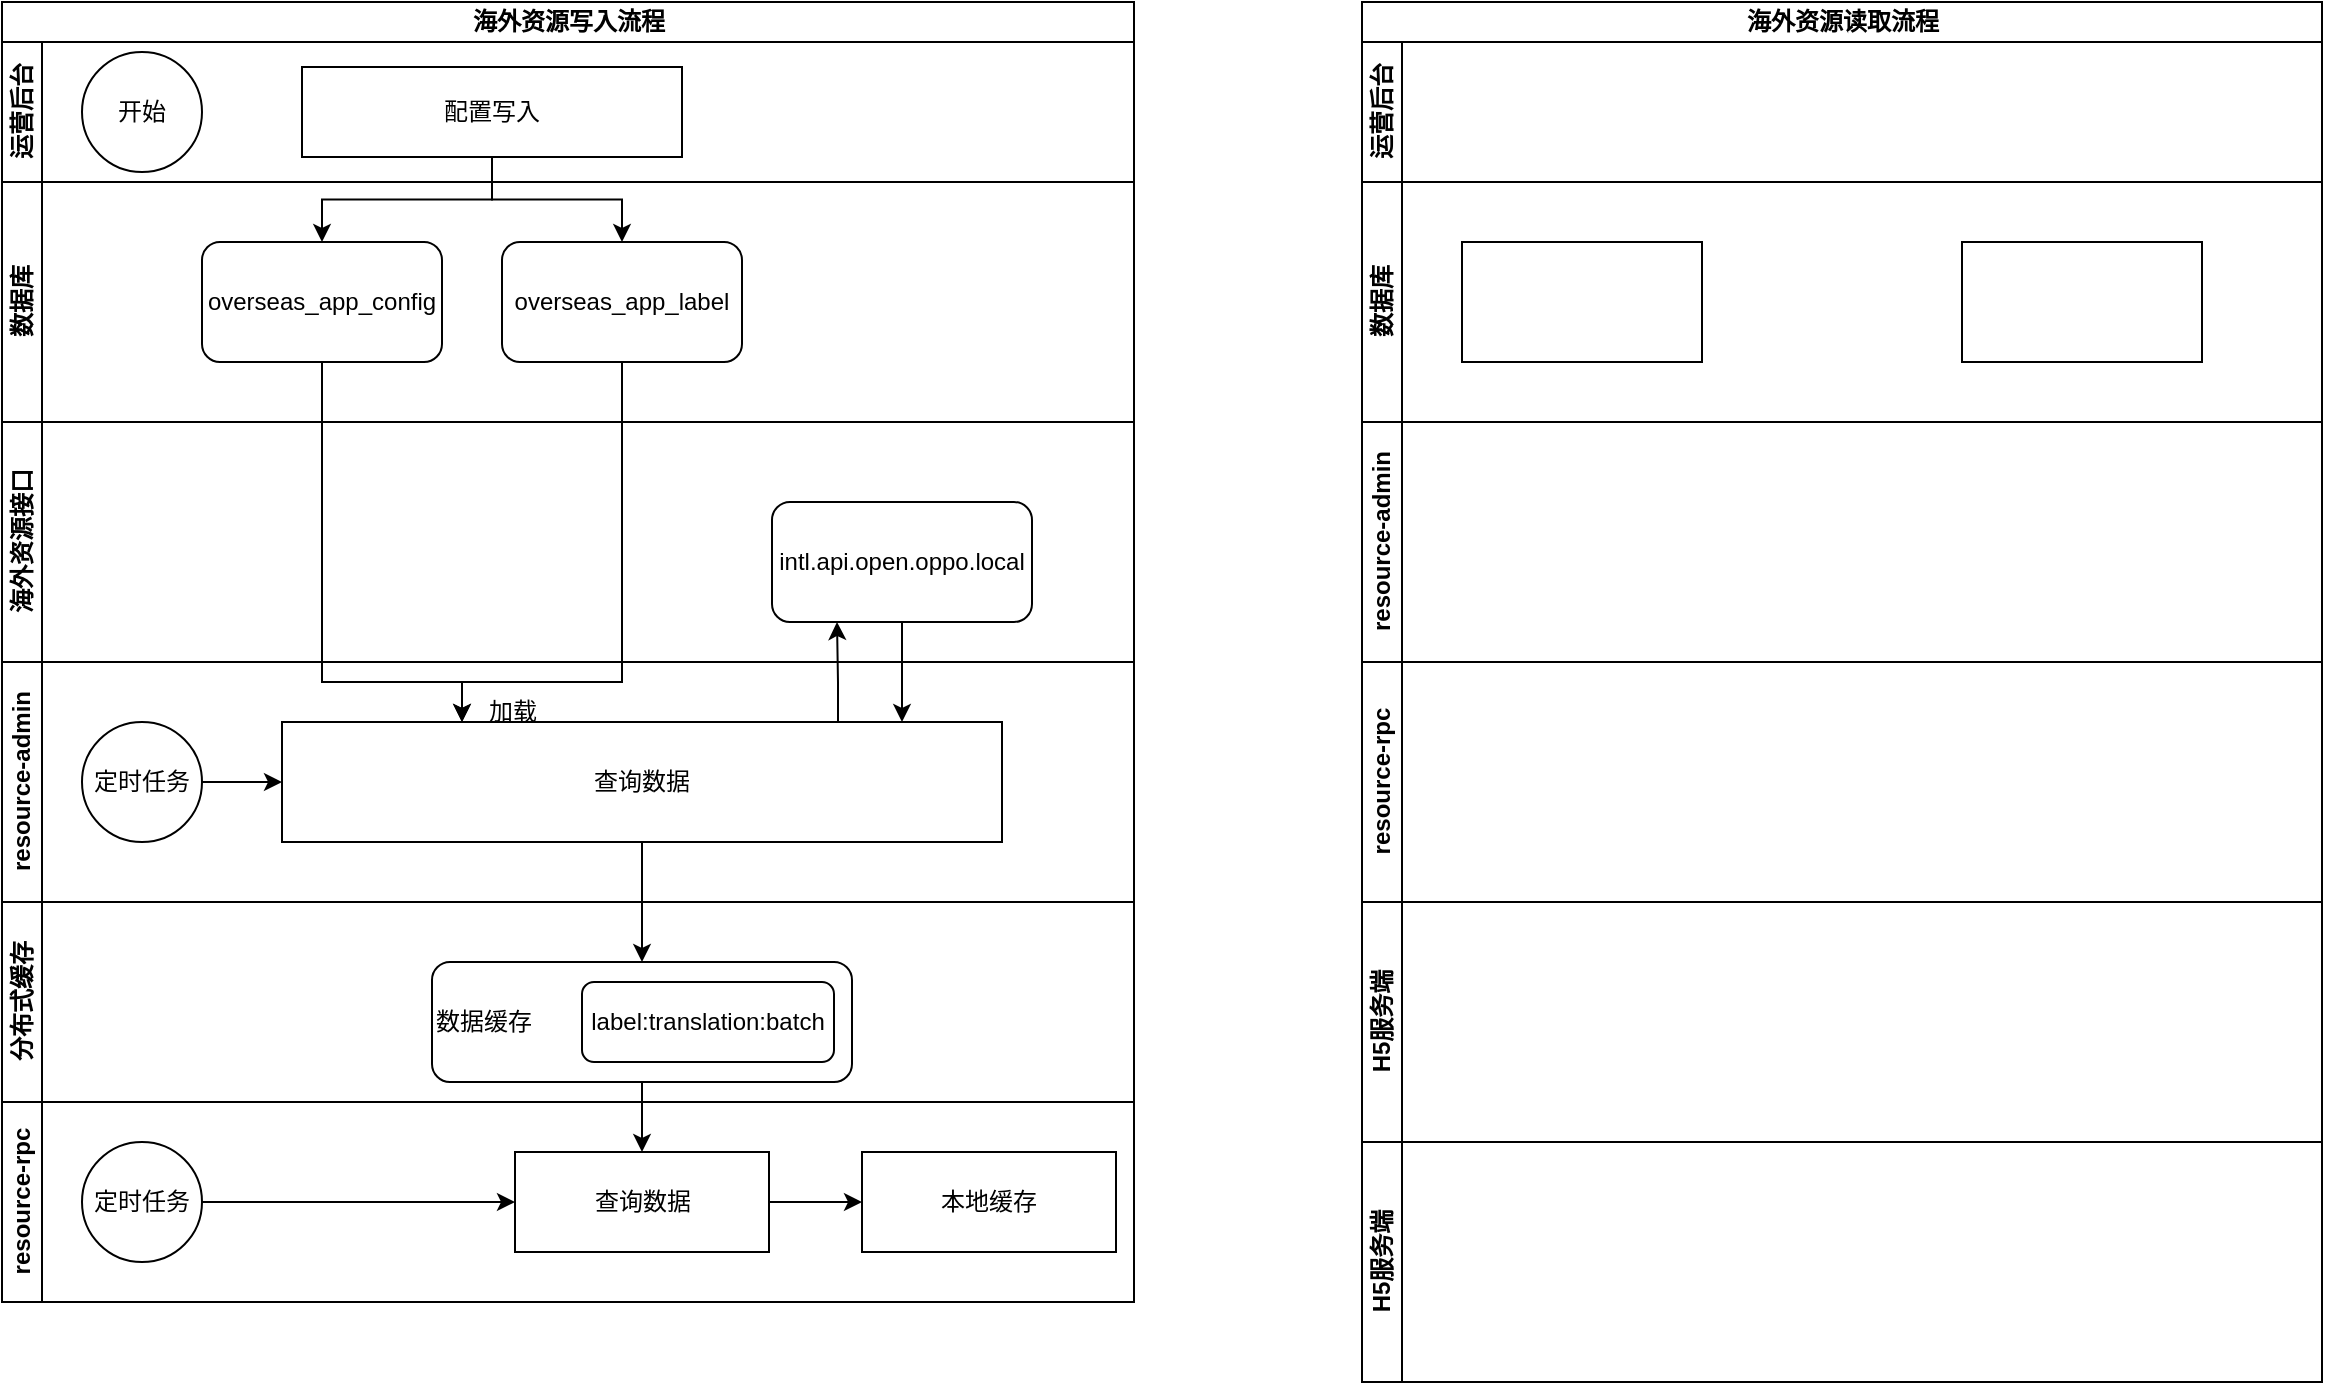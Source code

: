 <mxfile version="21.8.2" type="github">
  <diagram name="第 1 页" id="R1pX3bboMI2ceJxk94YC">
    <mxGraphModel dx="219" dy="115" grid="1" gridSize="10" guides="1" tooltips="1" connect="1" arrows="1" fold="1" page="1" pageScale="1" pageWidth="827" pageHeight="1169" math="0" shadow="0">
      <root>
        <mxCell id="0" />
        <mxCell id="1" parent="0" />
        <mxCell id="YkHYq3g6I9ERcJjr3e46-13" value="海外资源写入流程" style="swimlane;childLayout=stackLayout;resizeParent=1;resizeParentMax=0;horizontal=1;startSize=20;horizontalStack=0;html=1;" vertex="1" parent="1">
          <mxGeometry x="90" y="740" width="566" height="650" as="geometry" />
        </mxCell>
        <mxCell id="YkHYq3g6I9ERcJjr3e46-14" value="运营后台" style="swimlane;startSize=20;horizontal=0;html=1;" vertex="1" parent="YkHYq3g6I9ERcJjr3e46-13">
          <mxGeometry y="20" width="566" height="70" as="geometry" />
        </mxCell>
        <mxCell id="YkHYq3g6I9ERcJjr3e46-66" value="开始" style="ellipse;whiteSpace=wrap;html=1;" vertex="1" parent="YkHYq3g6I9ERcJjr3e46-14">
          <mxGeometry x="40" y="5" width="60" height="60" as="geometry" />
        </mxCell>
        <mxCell id="YkHYq3g6I9ERcJjr3e46-67" value="配置写入" style="whiteSpace=wrap;html=1;" vertex="1" parent="YkHYq3g6I9ERcJjr3e46-14">
          <mxGeometry x="150" y="12.5" width="190" height="45" as="geometry" />
        </mxCell>
        <mxCell id="YkHYq3g6I9ERcJjr3e46-15" value="数据库" style="swimlane;startSize=20;horizontal=0;html=1;" vertex="1" parent="YkHYq3g6I9ERcJjr3e46-13">
          <mxGeometry y="90" width="566" height="120" as="geometry" />
        </mxCell>
        <mxCell id="YkHYq3g6I9ERcJjr3e46-53" value="overseas_app_config" style="rounded=1;whiteSpace=wrap;html=1;" vertex="1" parent="YkHYq3g6I9ERcJjr3e46-15">
          <mxGeometry x="100" y="30" width="120" height="60" as="geometry" />
        </mxCell>
        <mxCell id="YkHYq3g6I9ERcJjr3e46-54" value="overseas_app_label" style="rounded=1;whiteSpace=wrap;html=1;" vertex="1" parent="YkHYq3g6I9ERcJjr3e46-15">
          <mxGeometry x="250" y="30" width="120" height="60" as="geometry" />
        </mxCell>
        <mxCell id="YkHYq3g6I9ERcJjr3e46-16" value="海外资源接口" style="swimlane;startSize=20;horizontal=0;html=1;" vertex="1" parent="YkHYq3g6I9ERcJjr3e46-13">
          <mxGeometry y="210" width="566" height="120" as="geometry" />
        </mxCell>
        <mxCell id="YkHYq3g6I9ERcJjr3e46-56" value="intl.api.open.oppo.local" style="rounded=1;whiteSpace=wrap;html=1;" vertex="1" parent="YkHYq3g6I9ERcJjr3e46-16">
          <mxGeometry x="385" y="40" width="130" height="60" as="geometry" />
        </mxCell>
        <mxCell id="YkHYq3g6I9ERcJjr3e46-18" value="resource-admin" style="swimlane;startSize=20;horizontal=0;html=1;" vertex="1" parent="YkHYq3g6I9ERcJjr3e46-13">
          <mxGeometry y="330" width="566" height="120" as="geometry" />
        </mxCell>
        <mxCell id="YkHYq3g6I9ERcJjr3e46-57" style="edgeStyle=orthogonalEdgeStyle;rounded=0;orthogonalLoop=1;jettySize=auto;html=1;entryX=0;entryY=0.5;entryDx=0;entryDy=0;" edge="1" parent="YkHYq3g6I9ERcJjr3e46-18" source="YkHYq3g6I9ERcJjr3e46-34" target="YkHYq3g6I9ERcJjr3e46-47">
          <mxGeometry relative="1" as="geometry" />
        </mxCell>
        <mxCell id="YkHYq3g6I9ERcJjr3e46-34" value="定时任务" style="ellipse;whiteSpace=wrap;html=1;aspect=fixed;" vertex="1" parent="YkHYq3g6I9ERcJjr3e46-18">
          <mxGeometry x="40" y="30" width="60" height="60" as="geometry" />
        </mxCell>
        <mxCell id="YkHYq3g6I9ERcJjr3e46-47" value="查询数据" style="whiteSpace=wrap;html=1;" vertex="1" parent="YkHYq3g6I9ERcJjr3e46-18">
          <mxGeometry x="140" y="30" width="360" height="60" as="geometry" />
        </mxCell>
        <mxCell id="YkHYq3g6I9ERcJjr3e46-50" value="加载" style="text;html=1;align=center;verticalAlign=middle;resizable=0;points=[];autosize=1;strokeColor=none;fillColor=none;" vertex="1" parent="YkHYq3g6I9ERcJjr3e46-18">
          <mxGeometry x="230" y="10" width="50" height="30" as="geometry" />
        </mxCell>
        <mxCell id="YkHYq3g6I9ERcJjr3e46-35" value="分布式缓存" style="swimlane;startSize=20;horizontal=0;html=1;" vertex="1" parent="YkHYq3g6I9ERcJjr3e46-13">
          <mxGeometry y="450" width="566" height="100" as="geometry" />
        </mxCell>
        <mxCell id="YkHYq3g6I9ERcJjr3e46-76" value="数据缓存" style="rounded=1;whiteSpace=wrap;html=1;align=left;" vertex="1" parent="YkHYq3g6I9ERcJjr3e46-35">
          <mxGeometry x="215" y="30" width="210" height="60" as="geometry" />
        </mxCell>
        <mxCell id="YkHYq3g6I9ERcJjr3e46-79" value="label:translation:batch" style="rounded=1;whiteSpace=wrap;html=1;" vertex="1" parent="YkHYq3g6I9ERcJjr3e46-35">
          <mxGeometry x="290" y="40" width="126" height="40" as="geometry" />
        </mxCell>
        <mxCell id="YkHYq3g6I9ERcJjr3e46-62" style="edgeStyle=orthogonalEdgeStyle;rounded=0;orthogonalLoop=1;jettySize=auto;html=1;entryX=0.25;entryY=0;entryDx=0;entryDy=0;" edge="1" parent="YkHYq3g6I9ERcJjr3e46-13" source="YkHYq3g6I9ERcJjr3e46-53" target="YkHYq3g6I9ERcJjr3e46-47">
          <mxGeometry relative="1" as="geometry">
            <Array as="points">
              <mxPoint x="160" y="340" />
              <mxPoint x="230" y="340" />
            </Array>
          </mxGeometry>
        </mxCell>
        <mxCell id="YkHYq3g6I9ERcJjr3e46-63" style="edgeStyle=orthogonalEdgeStyle;rounded=0;orthogonalLoop=1;jettySize=auto;html=1;entryX=0.25;entryY=0;entryDx=0;entryDy=0;" edge="1" parent="YkHYq3g6I9ERcJjr3e46-13" source="YkHYq3g6I9ERcJjr3e46-54" target="YkHYq3g6I9ERcJjr3e46-47">
          <mxGeometry relative="1" as="geometry">
            <Array as="points">
              <mxPoint x="310" y="340" />
              <mxPoint x="230" y="340" />
            </Array>
          </mxGeometry>
        </mxCell>
        <mxCell id="YkHYq3g6I9ERcJjr3e46-68" style="edgeStyle=orthogonalEdgeStyle;rounded=0;orthogonalLoop=1;jettySize=auto;html=1;" edge="1" parent="YkHYq3g6I9ERcJjr3e46-13" source="YkHYq3g6I9ERcJjr3e46-67" target="YkHYq3g6I9ERcJjr3e46-53">
          <mxGeometry relative="1" as="geometry" />
        </mxCell>
        <mxCell id="YkHYq3g6I9ERcJjr3e46-71" style="edgeStyle=orthogonalEdgeStyle;rounded=0;orthogonalLoop=1;jettySize=auto;html=1;entryX=0.25;entryY=1;entryDx=0;entryDy=0;" edge="1" parent="YkHYq3g6I9ERcJjr3e46-13" source="YkHYq3g6I9ERcJjr3e46-47" target="YkHYq3g6I9ERcJjr3e46-56">
          <mxGeometry relative="1" as="geometry">
            <Array as="points">
              <mxPoint x="418" y="340" />
              <mxPoint x="418" y="340" />
            </Array>
          </mxGeometry>
        </mxCell>
        <mxCell id="YkHYq3g6I9ERcJjr3e46-72" style="edgeStyle=orthogonalEdgeStyle;rounded=0;orthogonalLoop=1;jettySize=auto;html=1;" edge="1" parent="YkHYq3g6I9ERcJjr3e46-13" source="YkHYq3g6I9ERcJjr3e46-56" target="YkHYq3g6I9ERcJjr3e46-47">
          <mxGeometry relative="1" as="geometry">
            <Array as="points">
              <mxPoint x="450" y="350" />
              <mxPoint x="450" y="350" />
            </Array>
          </mxGeometry>
        </mxCell>
        <mxCell id="YkHYq3g6I9ERcJjr3e46-77" style="edgeStyle=orthogonalEdgeStyle;rounded=0;orthogonalLoop=1;jettySize=auto;html=1;entryX=0.5;entryY=0;entryDx=0;entryDy=0;" edge="1" parent="YkHYq3g6I9ERcJjr3e46-13" source="YkHYq3g6I9ERcJjr3e46-67" target="YkHYq3g6I9ERcJjr3e46-54">
          <mxGeometry relative="1" as="geometry" />
        </mxCell>
        <mxCell id="YkHYq3g6I9ERcJjr3e46-78" style="edgeStyle=orthogonalEdgeStyle;rounded=0;orthogonalLoop=1;jettySize=auto;html=1;" edge="1" parent="YkHYq3g6I9ERcJjr3e46-13" source="YkHYq3g6I9ERcJjr3e46-47" target="YkHYq3g6I9ERcJjr3e46-76">
          <mxGeometry relative="1" as="geometry" />
        </mxCell>
        <mxCell id="YkHYq3g6I9ERcJjr3e46-85" style="edgeStyle=orthogonalEdgeStyle;rounded=0;orthogonalLoop=1;jettySize=auto;html=1;entryX=0.5;entryY=0;entryDx=0;entryDy=0;" edge="1" parent="YkHYq3g6I9ERcJjr3e46-13" source="YkHYq3g6I9ERcJjr3e46-76" target="YkHYq3g6I9ERcJjr3e46-81">
          <mxGeometry relative="1" as="geometry" />
        </mxCell>
        <mxCell id="YkHYq3g6I9ERcJjr3e46-36" value="resource-rpc" style="swimlane;startSize=20;horizontal=0;html=1;" vertex="1" parent="YkHYq3g6I9ERcJjr3e46-13">
          <mxGeometry y="550" width="566" height="100" as="geometry" />
        </mxCell>
        <mxCell id="YkHYq3g6I9ERcJjr3e46-86" style="edgeStyle=orthogonalEdgeStyle;rounded=0;orthogonalLoop=1;jettySize=auto;html=1;entryX=0;entryY=0.5;entryDx=0;entryDy=0;" edge="1" parent="YkHYq3g6I9ERcJjr3e46-36" source="YkHYq3g6I9ERcJjr3e46-41" target="YkHYq3g6I9ERcJjr3e46-81">
          <mxGeometry relative="1" as="geometry" />
        </mxCell>
        <mxCell id="YkHYq3g6I9ERcJjr3e46-41" value="定时任务" style="ellipse;whiteSpace=wrap;html=1;aspect=fixed;" vertex="1" parent="YkHYq3g6I9ERcJjr3e46-36">
          <mxGeometry x="40" y="20" width="60" height="60" as="geometry" />
        </mxCell>
        <mxCell id="YkHYq3g6I9ERcJjr3e46-88" style="edgeStyle=orthogonalEdgeStyle;rounded=0;orthogonalLoop=1;jettySize=auto;html=1;entryX=0;entryY=0.5;entryDx=0;entryDy=0;" edge="1" parent="YkHYq3g6I9ERcJjr3e46-36" source="YkHYq3g6I9ERcJjr3e46-81" target="YkHYq3g6I9ERcJjr3e46-87">
          <mxGeometry relative="1" as="geometry" />
        </mxCell>
        <mxCell id="YkHYq3g6I9ERcJjr3e46-81" value="查询数据" style="whiteSpace=wrap;html=1;" vertex="1" parent="YkHYq3g6I9ERcJjr3e46-36">
          <mxGeometry x="256.5" y="25" width="127" height="50" as="geometry" />
        </mxCell>
        <mxCell id="YkHYq3g6I9ERcJjr3e46-87" value="本地缓存" style="whiteSpace=wrap;html=1;" vertex="1" parent="YkHYq3g6I9ERcJjr3e46-36">
          <mxGeometry x="430" y="25" width="127" height="50" as="geometry" />
        </mxCell>
        <mxCell id="YkHYq3g6I9ERcJjr3e46-24" value="海外资源读取流程" style="swimlane;childLayout=stackLayout;resizeParent=1;resizeParentMax=0;horizontal=1;startSize=20;horizontalStack=0;html=1;" vertex="1" parent="1">
          <mxGeometry x="770" y="740" width="480" height="690" as="geometry" />
        </mxCell>
        <mxCell id="YkHYq3g6I9ERcJjr3e46-25" value="运营后台" style="swimlane;startSize=20;horizontal=0;html=1;" vertex="1" parent="YkHYq3g6I9ERcJjr3e46-24">
          <mxGeometry y="20" width="480" height="70" as="geometry" />
        </mxCell>
        <mxCell id="YkHYq3g6I9ERcJjr3e46-26" value="数据库" style="swimlane;startSize=20;horizontal=0;html=1;" vertex="1" parent="YkHYq3g6I9ERcJjr3e46-24">
          <mxGeometry y="90" width="480" height="120" as="geometry" />
        </mxCell>
        <mxCell id="YkHYq3g6I9ERcJjr3e46-27" value="" style="whiteSpace=wrap;html=1;" vertex="1" parent="YkHYq3g6I9ERcJjr3e46-26">
          <mxGeometry x="50" y="30" width="120" height="60" as="geometry" />
        </mxCell>
        <mxCell id="YkHYq3g6I9ERcJjr3e46-28" value="" style="whiteSpace=wrap;html=1;" vertex="1" parent="YkHYq3g6I9ERcJjr3e46-26">
          <mxGeometry x="300" y="30" width="120" height="60" as="geometry" />
        </mxCell>
        <mxCell id="YkHYq3g6I9ERcJjr3e46-29" value="resource-admin" style="swimlane;startSize=20;horizontal=0;html=1;" vertex="1" parent="YkHYq3g6I9ERcJjr3e46-24">
          <mxGeometry y="210" width="480" height="120" as="geometry" />
        </mxCell>
        <mxCell id="YkHYq3g6I9ERcJjr3e46-30" value="resource-rpc" style="swimlane;startSize=20;horizontal=0;html=1;" vertex="1" parent="YkHYq3g6I9ERcJjr3e46-24">
          <mxGeometry y="330" width="480" height="120" as="geometry" />
        </mxCell>
        <mxCell id="YkHYq3g6I9ERcJjr3e46-31" value="H5服务端" style="swimlane;startSize=20;horizontal=0;html=1;" vertex="1" parent="YkHYq3g6I9ERcJjr3e46-24">
          <mxGeometry y="450" width="480" height="120" as="geometry" />
        </mxCell>
        <mxCell id="YkHYq3g6I9ERcJjr3e46-32" value="H5服务端" style="swimlane;startSize=20;horizontal=0;html=1;" vertex="1" parent="YkHYq3g6I9ERcJjr3e46-24">
          <mxGeometry y="570" width="480" height="120" as="geometry" />
        </mxCell>
      </root>
    </mxGraphModel>
  </diagram>
</mxfile>
